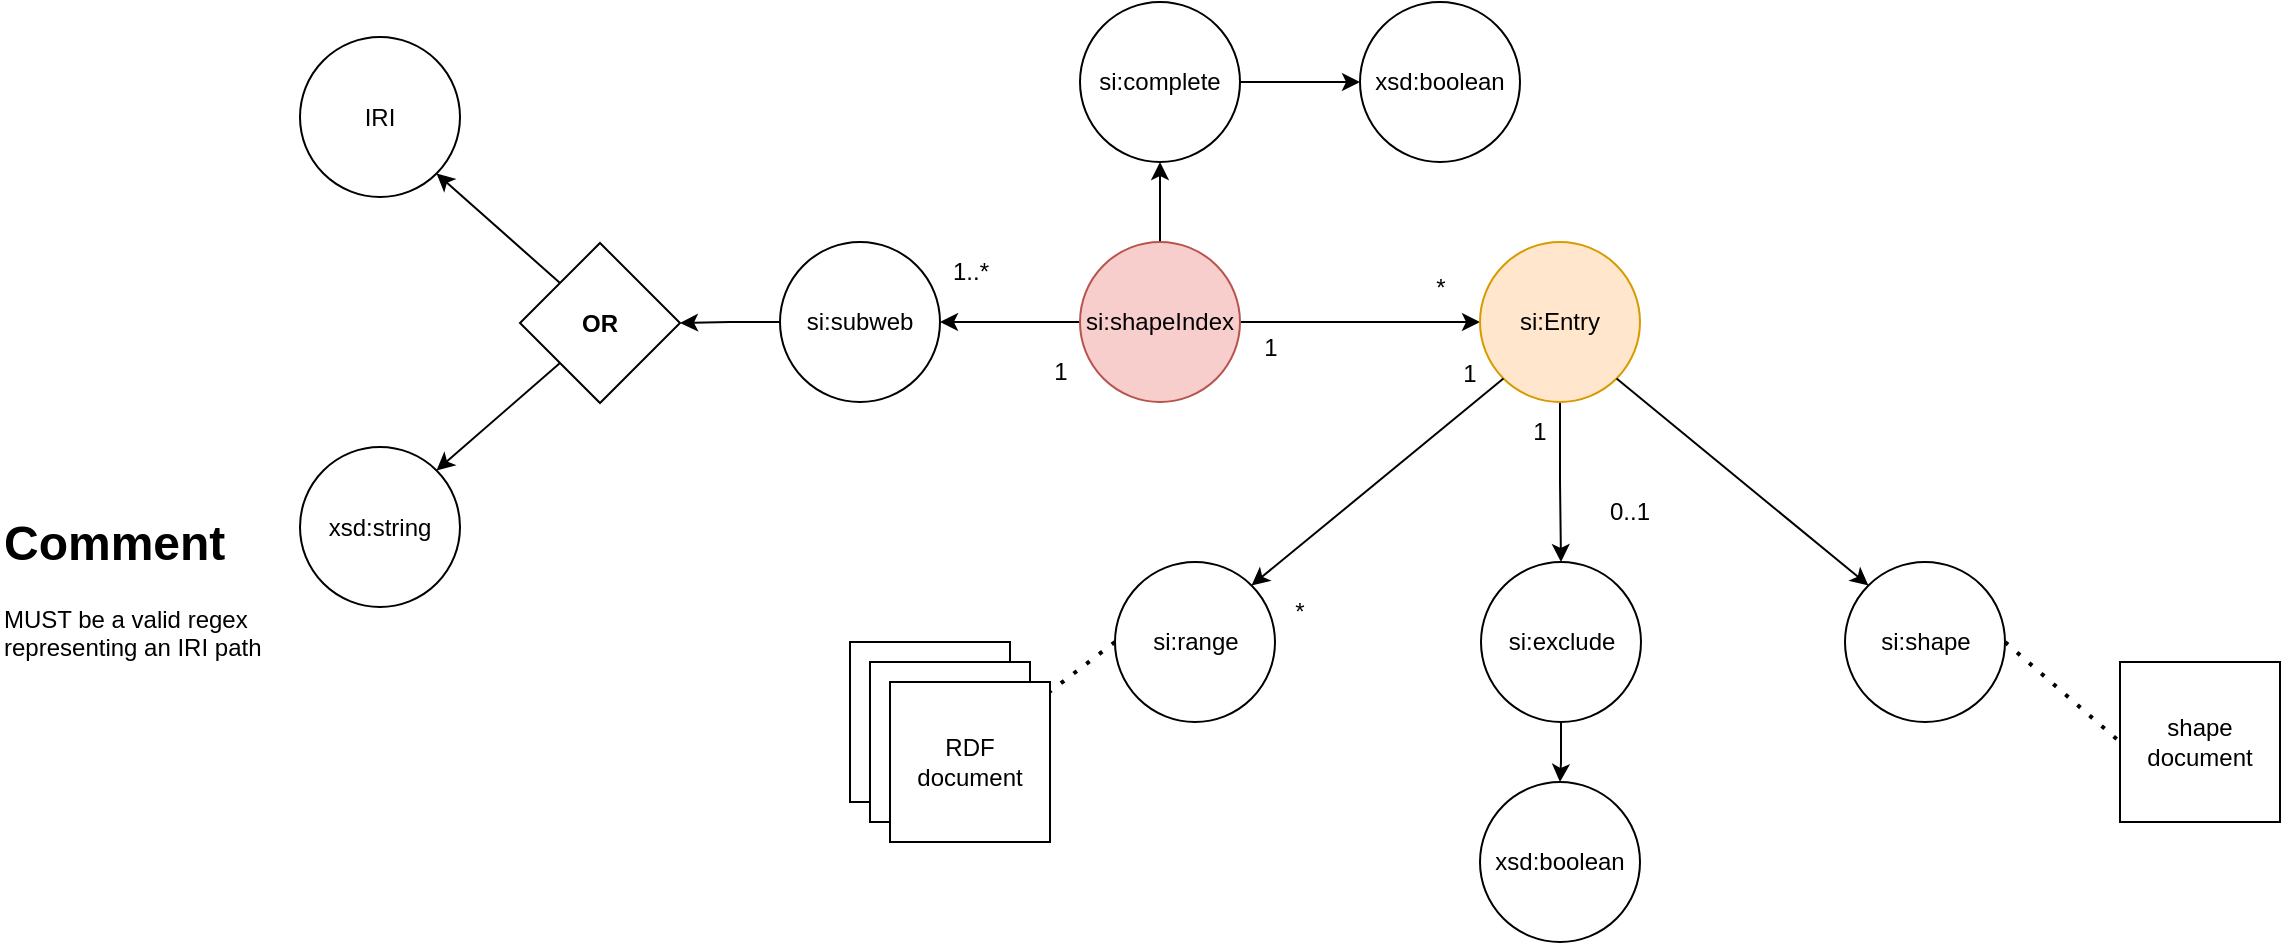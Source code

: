 <mxfile version="24.7.8">
  <diagram name="Page-1" id="_JZT5JnoTkvcQPtU1PSP">
    <mxGraphModel dx="2274" dy="875" grid="1" gridSize="10" guides="1" tooltips="1" connect="1" arrows="1" fold="1" page="1" pageScale="1" pageWidth="850" pageHeight="1100" math="0" shadow="0">
      <root>
        <mxCell id="0" />
        <mxCell id="1" parent="0" />
        <mxCell id="T6qtZTFMgPrJZFWfyIdF-3" style="edgeStyle=orthogonalEdgeStyle;rounded=0;orthogonalLoop=1;jettySize=auto;html=1;" parent="1" source="T6qtZTFMgPrJZFWfyIdF-1" target="T6qtZTFMgPrJZFWfyIdF-2" edge="1">
          <mxGeometry relative="1" as="geometry" />
        </mxCell>
        <mxCell id="T6qtZTFMgPrJZFWfyIdF-27" style="edgeStyle=orthogonalEdgeStyle;rounded=0;orthogonalLoop=1;jettySize=auto;html=1;entryX=0.5;entryY=1;entryDx=0;entryDy=0;" parent="1" source="T6qtZTFMgPrJZFWfyIdF-1" target="T6qtZTFMgPrJZFWfyIdF-26" edge="1">
          <mxGeometry relative="1" as="geometry" />
        </mxCell>
        <mxCell id="T6qtZTFMgPrJZFWfyIdF-34" style="edgeStyle=orthogonalEdgeStyle;rounded=0;orthogonalLoop=1;jettySize=auto;html=1;" parent="1" source="T6qtZTFMgPrJZFWfyIdF-1" target="T6qtZTFMgPrJZFWfyIdF-33" edge="1">
          <mxGeometry relative="1" as="geometry" />
        </mxCell>
        <mxCell id="T6qtZTFMgPrJZFWfyIdF-1" value="si:shapeIndex" style="ellipse;whiteSpace=wrap;html=1;aspect=fixed;fillColor=#f8cecc;strokeColor=#b85450;" parent="1" vertex="1">
          <mxGeometry x="120" y="120" width="80" height="80" as="geometry" />
        </mxCell>
        <mxCell id="T6qtZTFMgPrJZFWfyIdF-25" style="edgeStyle=orthogonalEdgeStyle;rounded=0;orthogonalLoop=1;jettySize=auto;html=1;" parent="1" source="T6qtZTFMgPrJZFWfyIdF-2" target="T6qtZTFMgPrJZFWfyIdF-23" edge="1">
          <mxGeometry relative="1" as="geometry" />
        </mxCell>
        <mxCell id="T6qtZTFMgPrJZFWfyIdF-2" value="si:Entry" style="ellipse;whiteSpace=wrap;html=1;aspect=fixed;fillColor=#ffe6cc;strokeColor=#d79b00;" parent="1" vertex="1">
          <mxGeometry x="320" y="120" width="80" height="80" as="geometry" />
        </mxCell>
        <mxCell id="T6qtZTFMgPrJZFWfyIdF-4" value="si:range" style="ellipse;whiteSpace=wrap;html=1;aspect=fixed;" parent="1" vertex="1">
          <mxGeometry x="137.5" y="280" width="80" height="80" as="geometry" />
        </mxCell>
        <mxCell id="T6qtZTFMgPrJZFWfyIdF-5" value="si:shape" style="ellipse;whiteSpace=wrap;html=1;aspect=fixed;" parent="1" vertex="1">
          <mxGeometry x="502.5" y="280" width="80" height="80" as="geometry" />
        </mxCell>
        <mxCell id="T6qtZTFMgPrJZFWfyIdF-8" value="1" style="text;html=1;align=center;verticalAlign=middle;resizable=0;points=[];autosize=1;strokeColor=none;fillColor=none;" parent="1" vertex="1">
          <mxGeometry x="200" y="158" width="30" height="30" as="geometry" />
        </mxCell>
        <mxCell id="T6qtZTFMgPrJZFWfyIdF-9" value="*" style="text;html=1;align=center;verticalAlign=middle;resizable=0;points=[];autosize=1;strokeColor=none;fillColor=none;" parent="1" vertex="1">
          <mxGeometry x="285" y="128" width="30" height="30" as="geometry" />
        </mxCell>
        <mxCell id="T6qtZTFMgPrJZFWfyIdF-10" value="*" style="text;html=1;align=center;verticalAlign=middle;whiteSpace=wrap;rounded=0;" parent="1" vertex="1">
          <mxGeometry x="200" y="290" width="60" height="30" as="geometry" />
        </mxCell>
        <mxCell id="T6qtZTFMgPrJZFWfyIdF-11" value="1" style="text;html=1;align=center;verticalAlign=middle;whiteSpace=wrap;rounded=0;" parent="1" vertex="1">
          <mxGeometry x="320" y="200" width="60" height="30" as="geometry" />
        </mxCell>
        <mxCell id="T6qtZTFMgPrJZFWfyIdF-13" value="shape document" style="whiteSpace=wrap;html=1;aspect=fixed;" parent="1" vertex="1">
          <mxGeometry x="640" y="330" width="80" height="80" as="geometry" />
        </mxCell>
        <mxCell id="T6qtZTFMgPrJZFWfyIdF-14" value="RDF document" style="whiteSpace=wrap;html=1;aspect=fixed;" parent="1" vertex="1">
          <mxGeometry x="5" y="320" width="80" height="80" as="geometry" />
        </mxCell>
        <mxCell id="T6qtZTFMgPrJZFWfyIdF-19" value="" style="endArrow=none;dashed=1;html=1;dashPattern=1 3;strokeWidth=2;rounded=0;exitX=1;exitY=0.5;exitDx=0;exitDy=0;entryX=0;entryY=0.5;entryDx=0;entryDy=0;" parent="1" source="T6qtZTFMgPrJZFWfyIdF-5" target="T6qtZTFMgPrJZFWfyIdF-13" edge="1">
          <mxGeometry width="50" height="50" relative="1" as="geometry">
            <mxPoint x="650" y="362.5" as="sourcePoint" />
            <mxPoint x="700" y="312.5" as="targetPoint" />
          </mxGeometry>
        </mxCell>
        <mxCell id="T6qtZTFMgPrJZFWfyIdF-20" value="" style="endArrow=none;dashed=1;html=1;dashPattern=1 3;strokeWidth=2;rounded=0;entryX=0;entryY=0.5;entryDx=0;entryDy=0;exitX=1;exitY=0.5;exitDx=0;exitDy=0;" parent="1" source="T6qtZTFMgPrJZFWfyIdF-14" target="T6qtZTFMgPrJZFWfyIdF-4" edge="1">
          <mxGeometry width="50" height="50" relative="1" as="geometry">
            <mxPoint x="445" y="360" as="sourcePoint" />
            <mxPoint x="495" y="310" as="targetPoint" />
          </mxGeometry>
        </mxCell>
        <mxCell id="T6qtZTFMgPrJZFWfyIdF-21" value="RDF document" style="whiteSpace=wrap;html=1;aspect=fixed;" parent="1" vertex="1">
          <mxGeometry x="15" y="330" width="80" height="80" as="geometry" />
        </mxCell>
        <mxCell id="T6qtZTFMgPrJZFWfyIdF-22" value="RDF document" style="whiteSpace=wrap;html=1;aspect=fixed;" parent="1" vertex="1">
          <mxGeometry x="25" y="340" width="80" height="80" as="geometry" />
        </mxCell>
        <mxCell id="T6qtZTFMgPrJZFWfyIdF-38" style="edgeStyle=orthogonalEdgeStyle;rounded=0;orthogonalLoop=1;jettySize=auto;html=1;" parent="1" source="T6qtZTFMgPrJZFWfyIdF-23" target="T6qtZTFMgPrJZFWfyIdF-37" edge="1">
          <mxGeometry relative="1" as="geometry" />
        </mxCell>
        <mxCell id="T6qtZTFMgPrJZFWfyIdF-23" value="si:exclude" style="ellipse;whiteSpace=wrap;html=1;aspect=fixed;" parent="1" vertex="1">
          <mxGeometry x="320.5" y="280" width="80" height="80" as="geometry" />
        </mxCell>
        <mxCell id="T6qtZTFMgPrJZFWfyIdF-24" value="0..1" style="text;html=1;align=center;verticalAlign=middle;whiteSpace=wrap;rounded=0;" parent="1" vertex="1">
          <mxGeometry x="365" y="240" width="60" height="30" as="geometry" />
        </mxCell>
        <mxCell id="T6qtZTFMgPrJZFWfyIdF-31" style="edgeStyle=orthogonalEdgeStyle;rounded=0;orthogonalLoop=1;jettySize=auto;html=1;" parent="1" source="T6qtZTFMgPrJZFWfyIdF-26" target="T6qtZTFMgPrJZFWfyIdF-30" edge="1">
          <mxGeometry relative="1" as="geometry" />
        </mxCell>
        <mxCell id="T6qtZTFMgPrJZFWfyIdF-26" value="si:complete" style="ellipse;whiteSpace=wrap;html=1;aspect=fixed;" parent="1" vertex="1">
          <mxGeometry x="120" width="80" height="80" as="geometry" />
        </mxCell>
        <mxCell id="T6qtZTFMgPrJZFWfyIdF-30" value="xsd:boolean" style="ellipse;whiteSpace=wrap;html=1;aspect=fixed;" parent="1" vertex="1">
          <mxGeometry x="260" width="80" height="80" as="geometry" />
        </mxCell>
        <mxCell id="T6qtZTFMgPrJZFWfyIdF-44" style="edgeStyle=orthogonalEdgeStyle;rounded=0;orthogonalLoop=1;jettySize=auto;html=1;" parent="1" source="T6qtZTFMgPrJZFWfyIdF-33" target="T6qtZTFMgPrJZFWfyIdF-43" edge="1">
          <mxGeometry relative="1" as="geometry" />
        </mxCell>
        <mxCell id="T6qtZTFMgPrJZFWfyIdF-33" value="si:subweb" style="ellipse;whiteSpace=wrap;html=1;aspect=fixed;" parent="1" vertex="1">
          <mxGeometry x="-30" y="120" width="80" height="80" as="geometry" />
        </mxCell>
        <mxCell id="T6qtZTFMgPrJZFWfyIdF-35" value="1" style="text;html=1;align=center;verticalAlign=middle;resizable=0;points=[];autosize=1;strokeColor=none;fillColor=none;" parent="1" vertex="1">
          <mxGeometry x="95" y="170" width="30" height="30" as="geometry" />
        </mxCell>
        <mxCell id="T6qtZTFMgPrJZFWfyIdF-36" value="1..*" style="text;html=1;align=center;verticalAlign=middle;resizable=0;points=[];autosize=1;strokeColor=none;fillColor=none;" parent="1" vertex="1">
          <mxGeometry x="45" y="120" width="40" height="30" as="geometry" />
        </mxCell>
        <mxCell id="T6qtZTFMgPrJZFWfyIdF-37" value="xsd:boolean" style="ellipse;whiteSpace=wrap;html=1;aspect=fixed;" parent="1" vertex="1">
          <mxGeometry x="320" y="390" width="80" height="80" as="geometry" />
        </mxCell>
        <mxCell id="T6qtZTFMgPrJZFWfyIdF-39" value="IRI" style="ellipse;whiteSpace=wrap;html=1;aspect=fixed;" parent="1" vertex="1">
          <mxGeometry x="-270" y="17.5" width="80" height="80" as="geometry" />
        </mxCell>
        <mxCell id="T6qtZTFMgPrJZFWfyIdF-40" value="xsd:string" style="ellipse;whiteSpace=wrap;html=1;aspect=fixed;" parent="1" vertex="1">
          <mxGeometry x="-270" y="222.5" width="80" height="80" as="geometry" />
        </mxCell>
        <mxCell id="T6qtZTFMgPrJZFWfyIdF-43" value="&lt;b&gt;OR&lt;/b&gt;" style="rhombus;whiteSpace=wrap;html=1;" parent="1" vertex="1">
          <mxGeometry x="-160" y="120.5" width="80" height="80" as="geometry" />
        </mxCell>
        <mxCell id="T6qtZTFMgPrJZFWfyIdF-54" value="&lt;h1 style=&quot;margin-top: 0px;&quot;&gt;Comment&lt;/h1&gt;&lt;p&gt;MUST be a valid regex representing an IRI path&lt;/p&gt;" style="text;html=1;whiteSpace=wrap;overflow=hidden;rounded=0;" parent="1" vertex="1">
          <mxGeometry x="-420" y="250" width="140" height="80" as="geometry" />
        </mxCell>
        <mxCell id="T6qtZTFMgPrJZFWfyIdF-55" value="" style="endArrow=classic;html=1;rounded=0;entryX=1;entryY=1;entryDx=0;entryDy=0;exitX=0;exitY=0;exitDx=0;exitDy=0;" parent="1" source="T6qtZTFMgPrJZFWfyIdF-43" target="T6qtZTFMgPrJZFWfyIdF-39" edge="1">
          <mxGeometry width="50" height="50" relative="1" as="geometry">
            <mxPoint x="-80" y="150" as="sourcePoint" />
            <mxPoint x="-30" y="100" as="targetPoint" />
          </mxGeometry>
        </mxCell>
        <mxCell id="T6qtZTFMgPrJZFWfyIdF-56" value="" style="endArrow=classic;html=1;rounded=0;exitX=0;exitY=1;exitDx=0;exitDy=0;entryX=1;entryY=0;entryDx=0;entryDy=0;" parent="1" source="T6qtZTFMgPrJZFWfyIdF-43" target="T6qtZTFMgPrJZFWfyIdF-40" edge="1">
          <mxGeometry width="50" height="50" relative="1" as="geometry">
            <mxPoint x="-80" y="150" as="sourcePoint" />
            <mxPoint x="-30" y="100" as="targetPoint" />
          </mxGeometry>
        </mxCell>
        <mxCell id="T6qtZTFMgPrJZFWfyIdF-58" value="" style="endArrow=classic;html=1;rounded=0;exitX=0;exitY=1;exitDx=0;exitDy=0;entryX=1;entryY=0;entryDx=0;entryDy=0;" parent="1" source="T6qtZTFMgPrJZFWfyIdF-2" target="T6qtZTFMgPrJZFWfyIdF-4" edge="1">
          <mxGeometry width="50" height="50" relative="1" as="geometry">
            <mxPoint x="130" y="300" as="sourcePoint" />
            <mxPoint x="180" y="250" as="targetPoint" />
          </mxGeometry>
        </mxCell>
        <mxCell id="T6qtZTFMgPrJZFWfyIdF-59" value="1" style="text;html=1;align=center;verticalAlign=middle;whiteSpace=wrap;rounded=0;" parent="1" vertex="1">
          <mxGeometry x="285" y="170.5" width="60" height="30" as="geometry" />
        </mxCell>
        <mxCell id="T6qtZTFMgPrJZFWfyIdF-60" value="" style="endArrow=classic;html=1;rounded=0;exitX=1;exitY=1;exitDx=0;exitDy=0;entryX=0;entryY=0;entryDx=0;entryDy=0;" parent="1" source="T6qtZTFMgPrJZFWfyIdF-2" target="T6qtZTFMgPrJZFWfyIdF-5" edge="1">
          <mxGeometry width="50" height="50" relative="1" as="geometry">
            <mxPoint x="342" y="198" as="sourcePoint" />
            <mxPoint x="216" y="302" as="targetPoint" />
          </mxGeometry>
        </mxCell>
      </root>
    </mxGraphModel>
  </diagram>
</mxfile>
